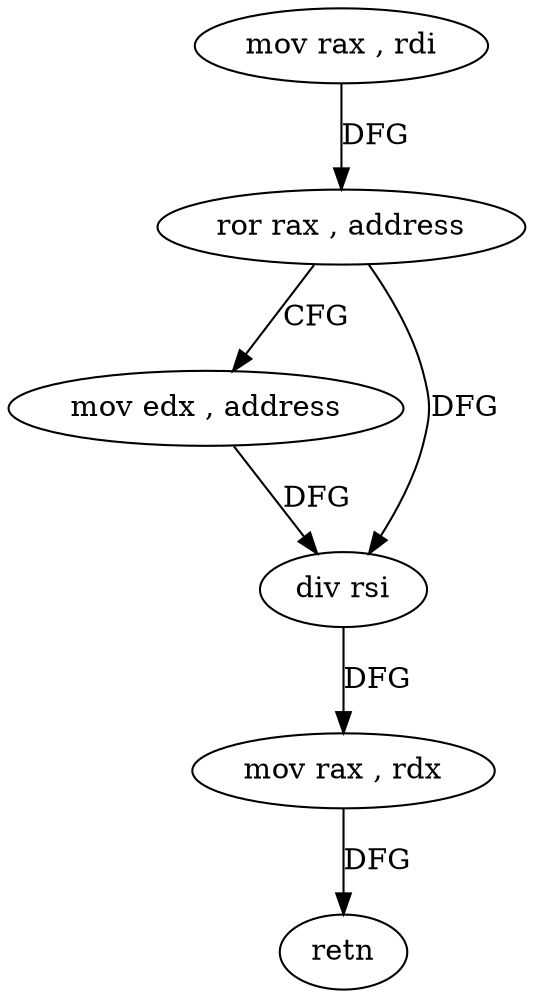 digraph "func" {
"4275374" [label = "mov rax , rdi" ]
"4275377" [label = "ror rax , address" ]
"4275381" [label = "mov edx , address" ]
"4275386" [label = "div rsi" ]
"4275389" [label = "mov rax , rdx" ]
"4275392" [label = "retn" ]
"4275374" -> "4275377" [ label = "DFG" ]
"4275377" -> "4275381" [ label = "CFG" ]
"4275377" -> "4275386" [ label = "DFG" ]
"4275381" -> "4275386" [ label = "DFG" ]
"4275386" -> "4275389" [ label = "DFG" ]
"4275389" -> "4275392" [ label = "DFG" ]
}

